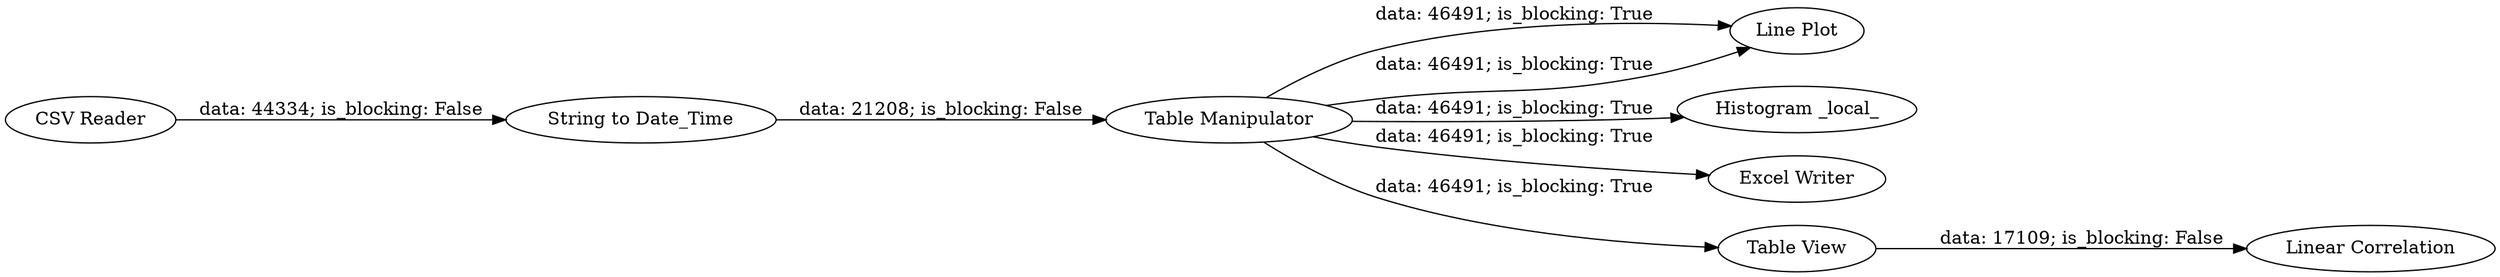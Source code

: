 digraph {
	"1741719181369928209_1" [label="CSV Reader"]
	"1741719181369928209_9" [label="Linear Correlation"]
	"1741719181369928209_3" [label="Table Manipulator"]
	"1741719181369928209_4" [label="String to Date_Time"]
	"1741719181369928209_6" [label="Line Plot"]
	"1741719181369928209_10" [label="Histogram _local_"]
	"1741719181369928209_8" [label="Excel Writer"]
	"1741719181369928209_7" [label="Table View"]
	"1741719181369928209_3" -> "1741719181369928209_7" [label="data: 46491; is_blocking: True"]
	"1741719181369928209_4" -> "1741719181369928209_3" [label="data: 21208; is_blocking: False"]
	"1741719181369928209_3" -> "1741719181369928209_6" [label="data: 46491; is_blocking: True"]
	"1741719181369928209_3" -> "1741719181369928209_8" [label="data: 46491; is_blocking: True"]
	"1741719181369928209_3" -> "1741719181369928209_6" [label="data: 46491; is_blocking: True"]
	"1741719181369928209_3" -> "1741719181369928209_10" [label="data: 46491; is_blocking: True"]
	"1741719181369928209_1" -> "1741719181369928209_4" [label="data: 44334; is_blocking: False"]
	"1741719181369928209_7" -> "1741719181369928209_9" [label="data: 17109; is_blocking: False"]
	rankdir=LR
}

